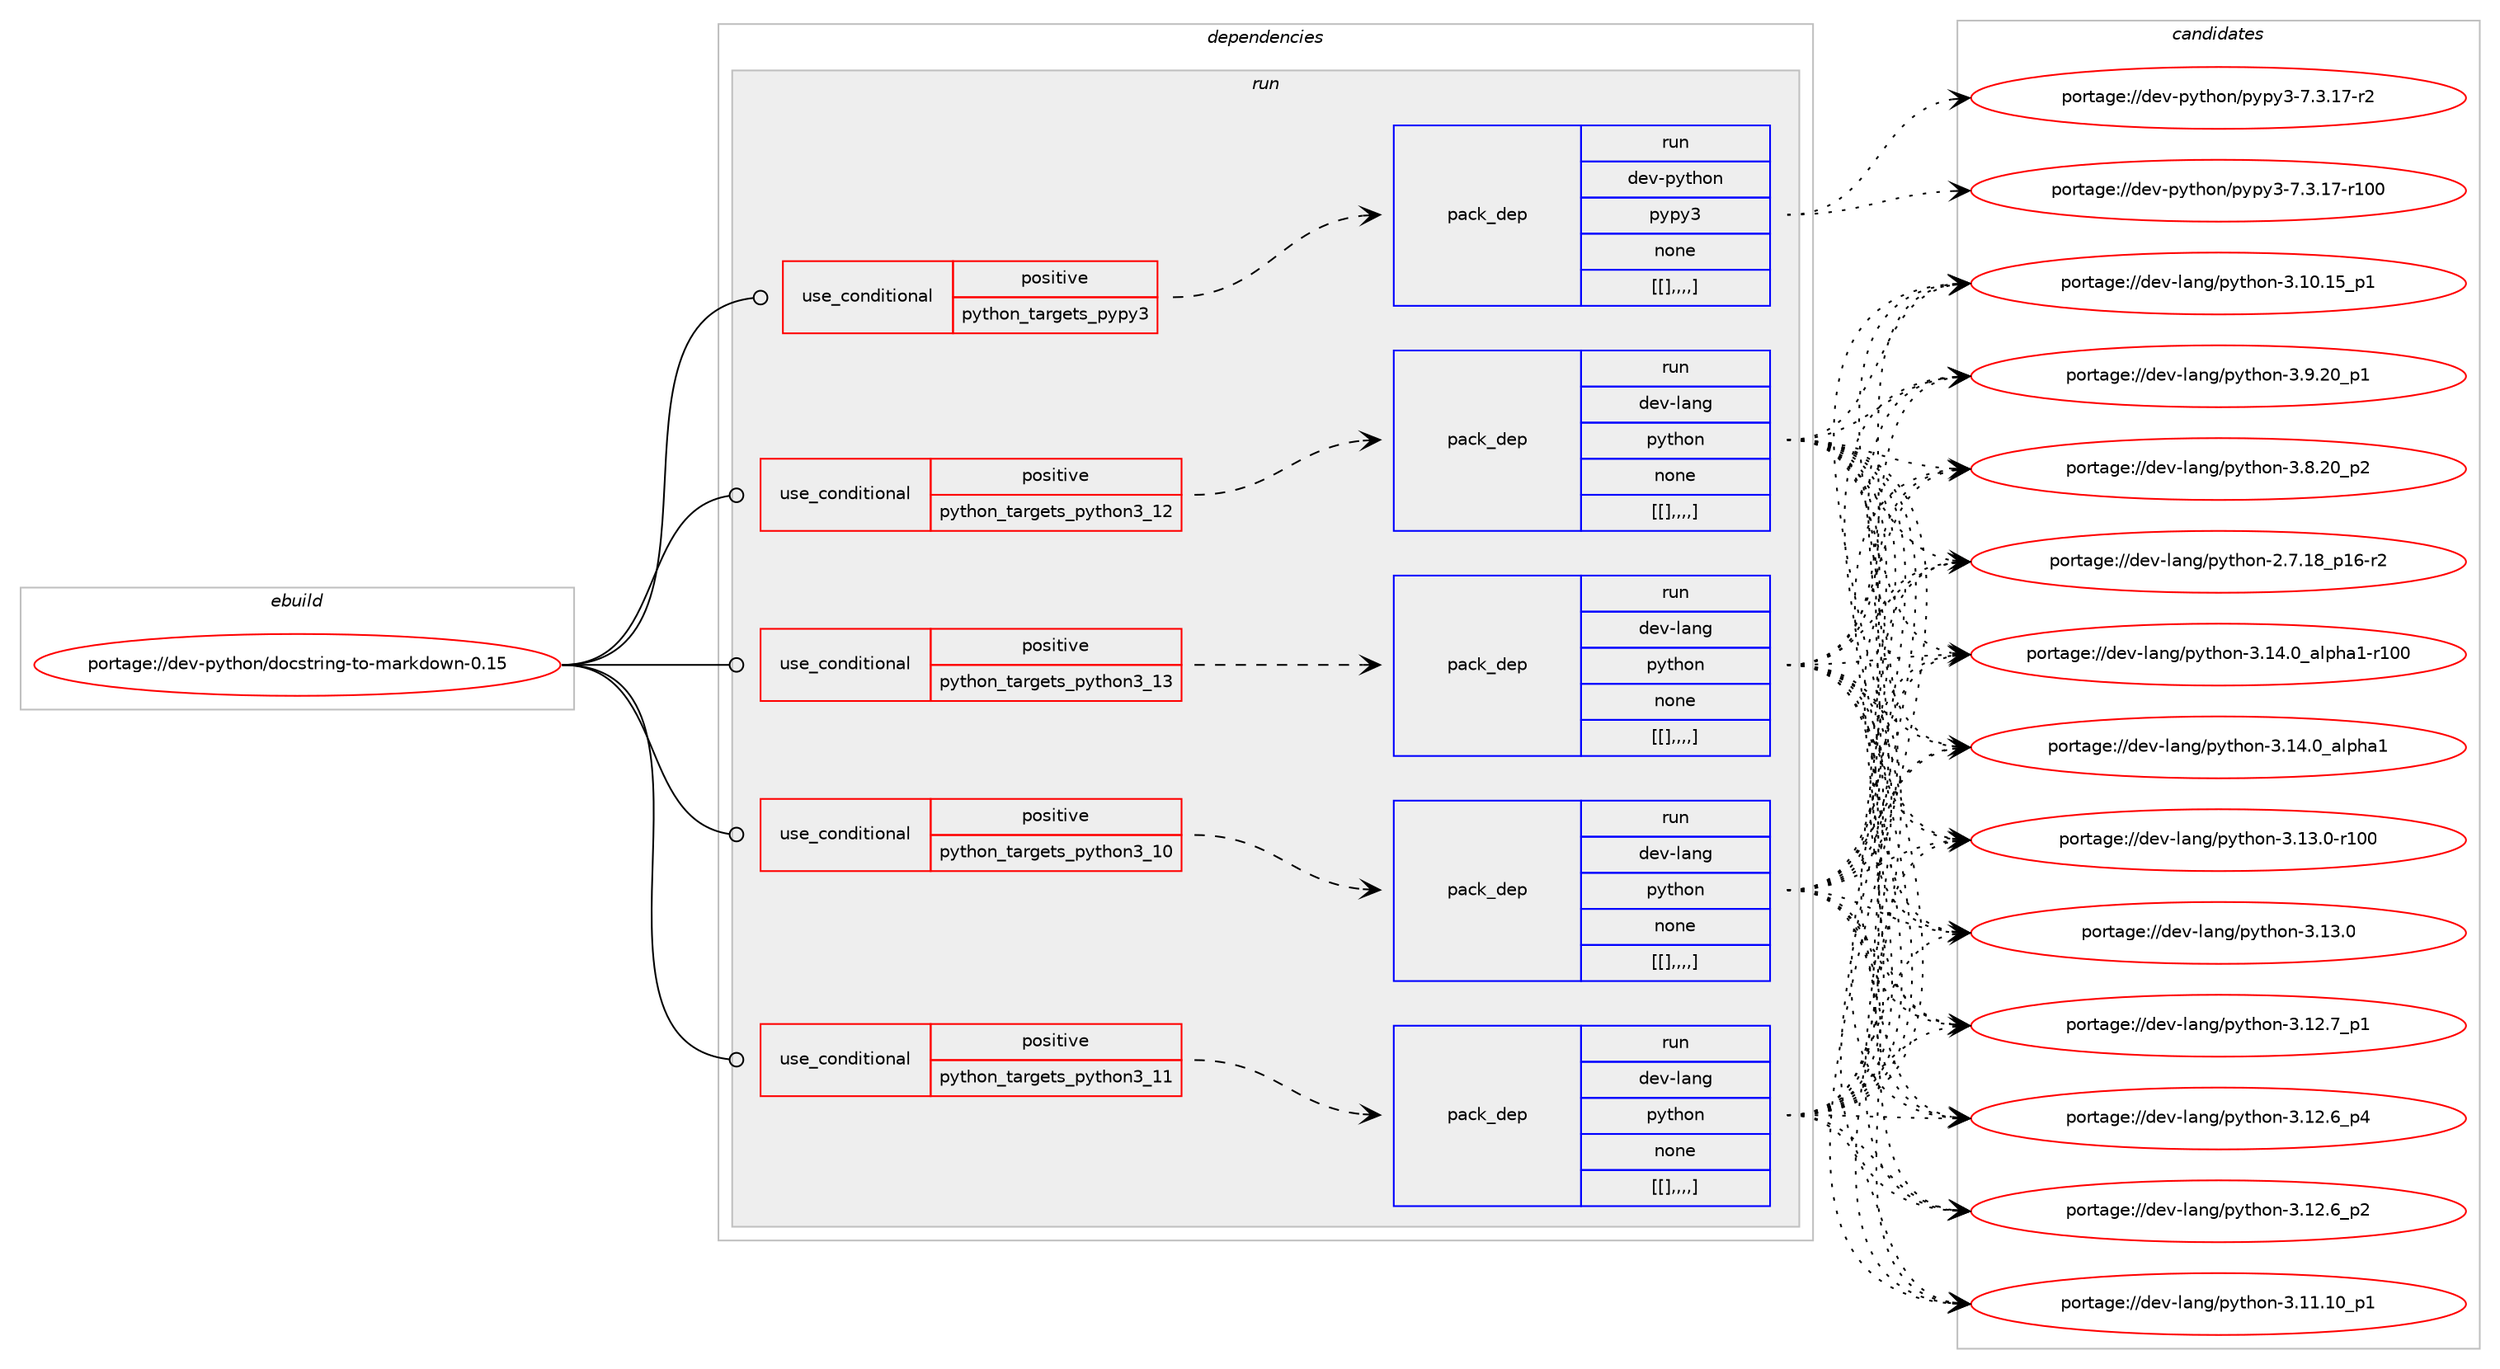 digraph prolog {

# *************
# Graph options
# *************

newrank=true;
concentrate=true;
compound=true;
graph [rankdir=LR,fontname=Helvetica,fontsize=10,ranksep=1.5];#, ranksep=2.5, nodesep=0.2];
edge  [arrowhead=vee];
node  [fontname=Helvetica,fontsize=10];

# **********
# The ebuild
# **********

subgraph cluster_leftcol {
color=gray;
label=<<i>ebuild</i>>;
id [label="portage://dev-python/docstring-to-markdown-0.15", color=red, width=4, href="../dev-python/docstring-to-markdown-0.15.svg"];
}

# ****************
# The dependencies
# ****************

subgraph cluster_midcol {
color=gray;
label=<<i>dependencies</i>>;
subgraph cluster_compile {
fillcolor="#eeeeee";
style=filled;
label=<<i>compile</i>>;
}
subgraph cluster_compileandrun {
fillcolor="#eeeeee";
style=filled;
label=<<i>compile and run</i>>;
}
subgraph cluster_run {
fillcolor="#eeeeee";
style=filled;
label=<<i>run</i>>;
subgraph cond34639 {
dependency151133 [label=<<TABLE BORDER="0" CELLBORDER="1" CELLSPACING="0" CELLPADDING="4"><TR><TD ROWSPAN="3" CELLPADDING="10">use_conditional</TD></TR><TR><TD>positive</TD></TR><TR><TD>python_targets_pypy3</TD></TR></TABLE>>, shape=none, color=red];
subgraph pack115177 {
dependency151164 [label=<<TABLE BORDER="0" CELLBORDER="1" CELLSPACING="0" CELLPADDING="4" WIDTH="220"><TR><TD ROWSPAN="6" CELLPADDING="30">pack_dep</TD></TR><TR><TD WIDTH="110">run</TD></TR><TR><TD>dev-python</TD></TR><TR><TD>pypy3</TD></TR><TR><TD>none</TD></TR><TR><TD>[[],,,,]</TD></TR></TABLE>>, shape=none, color=blue];
}
dependency151133:e -> dependency151164:w [weight=20,style="dashed",arrowhead="vee"];
}
id:e -> dependency151133:w [weight=20,style="solid",arrowhead="odot"];
subgraph cond34687 {
dependency151208 [label=<<TABLE BORDER="0" CELLBORDER="1" CELLSPACING="0" CELLPADDING="4"><TR><TD ROWSPAN="3" CELLPADDING="10">use_conditional</TD></TR><TR><TD>positive</TD></TR><TR><TD>python_targets_python3_10</TD></TR></TABLE>>, shape=none, color=red];
subgraph pack115207 {
dependency151229 [label=<<TABLE BORDER="0" CELLBORDER="1" CELLSPACING="0" CELLPADDING="4" WIDTH="220"><TR><TD ROWSPAN="6" CELLPADDING="30">pack_dep</TD></TR><TR><TD WIDTH="110">run</TD></TR><TR><TD>dev-lang</TD></TR><TR><TD>python</TD></TR><TR><TD>none</TD></TR><TR><TD>[[],,,,]</TD></TR></TABLE>>, shape=none, color=blue];
}
dependency151208:e -> dependency151229:w [weight=20,style="dashed",arrowhead="vee"];
}
id:e -> dependency151208:w [weight=20,style="solid",arrowhead="odot"];
subgraph cond34707 {
dependency151304 [label=<<TABLE BORDER="0" CELLBORDER="1" CELLSPACING="0" CELLPADDING="4"><TR><TD ROWSPAN="3" CELLPADDING="10">use_conditional</TD></TR><TR><TD>positive</TD></TR><TR><TD>python_targets_python3_11</TD></TR></TABLE>>, shape=none, color=red];
subgraph pack115265 {
dependency151306 [label=<<TABLE BORDER="0" CELLBORDER="1" CELLSPACING="0" CELLPADDING="4" WIDTH="220"><TR><TD ROWSPAN="6" CELLPADDING="30">pack_dep</TD></TR><TR><TD WIDTH="110">run</TD></TR><TR><TD>dev-lang</TD></TR><TR><TD>python</TD></TR><TR><TD>none</TD></TR><TR><TD>[[],,,,]</TD></TR></TABLE>>, shape=none, color=blue];
}
dependency151304:e -> dependency151306:w [weight=20,style="dashed",arrowhead="vee"];
}
id:e -> dependency151304:w [weight=20,style="solid",arrowhead="odot"];
subgraph cond34720 {
dependency151334 [label=<<TABLE BORDER="0" CELLBORDER="1" CELLSPACING="0" CELLPADDING="4"><TR><TD ROWSPAN="3" CELLPADDING="10">use_conditional</TD></TR><TR><TD>positive</TD></TR><TR><TD>python_targets_python3_12</TD></TR></TABLE>>, shape=none, color=red];
subgraph pack115289 {
dependency151353 [label=<<TABLE BORDER="0" CELLBORDER="1" CELLSPACING="0" CELLPADDING="4" WIDTH="220"><TR><TD ROWSPAN="6" CELLPADDING="30">pack_dep</TD></TR><TR><TD WIDTH="110">run</TD></TR><TR><TD>dev-lang</TD></TR><TR><TD>python</TD></TR><TR><TD>none</TD></TR><TR><TD>[[],,,,]</TD></TR></TABLE>>, shape=none, color=blue];
}
dependency151334:e -> dependency151353:w [weight=20,style="dashed",arrowhead="vee"];
}
id:e -> dependency151334:w [weight=20,style="solid",arrowhead="odot"];
subgraph cond34743 {
dependency151388 [label=<<TABLE BORDER="0" CELLBORDER="1" CELLSPACING="0" CELLPADDING="4"><TR><TD ROWSPAN="3" CELLPADDING="10">use_conditional</TD></TR><TR><TD>positive</TD></TR><TR><TD>python_targets_python3_13</TD></TR></TABLE>>, shape=none, color=red];
subgraph pack115334 {
dependency151413 [label=<<TABLE BORDER="0" CELLBORDER="1" CELLSPACING="0" CELLPADDING="4" WIDTH="220"><TR><TD ROWSPAN="6" CELLPADDING="30">pack_dep</TD></TR><TR><TD WIDTH="110">run</TD></TR><TR><TD>dev-lang</TD></TR><TR><TD>python</TD></TR><TR><TD>none</TD></TR><TR><TD>[[],,,,]</TD></TR></TABLE>>, shape=none, color=blue];
}
dependency151388:e -> dependency151413:w [weight=20,style="dashed",arrowhead="vee"];
}
id:e -> dependency151388:w [weight=20,style="solid",arrowhead="odot"];
}
}

# **************
# The candidates
# **************

subgraph cluster_choices {
rank=same;
color=gray;
label=<<i>candidates</i>>;

subgraph choice115139 {
color=black;
nodesep=1;
choice100101118451121211161041111104711212111212151455546514649554511450 [label="portage://dev-python/pypy3-7.3.17-r2", color=red, width=4,href="../dev-python/pypy3-7.3.17-r2.svg"];
choice1001011184511212111610411111047112121112121514555465146495545114494848 [label="portage://dev-python/pypy3-7.3.17-r100", color=red, width=4,href="../dev-python/pypy3-7.3.17-r100.svg"];
dependency151164:e -> choice100101118451121211161041111104711212111212151455546514649554511450:w [style=dotted,weight="100"];
dependency151164:e -> choice1001011184511212111610411111047112121112121514555465146495545114494848:w [style=dotted,weight="100"];
}
subgraph choice115145 {
color=black;
nodesep=1;
choice100101118451089711010347112121116104111110455146495246489597108112104974945114494848 [label="portage://dev-lang/python-3.14.0_alpha1-r100", color=red, width=4,href="../dev-lang/python-3.14.0_alpha1-r100.svg"];
choice1001011184510897110103471121211161041111104551464952464895971081121049749 [label="portage://dev-lang/python-3.14.0_alpha1", color=red, width=4,href="../dev-lang/python-3.14.0_alpha1.svg"];
choice1001011184510897110103471121211161041111104551464951464845114494848 [label="portage://dev-lang/python-3.13.0-r100", color=red, width=4,href="../dev-lang/python-3.13.0-r100.svg"];
choice10010111845108971101034711212111610411111045514649514648 [label="portage://dev-lang/python-3.13.0", color=red, width=4,href="../dev-lang/python-3.13.0.svg"];
choice100101118451089711010347112121116104111110455146495046559511249 [label="portage://dev-lang/python-3.12.7_p1", color=red, width=4,href="../dev-lang/python-3.12.7_p1.svg"];
choice100101118451089711010347112121116104111110455146495046549511252 [label="portage://dev-lang/python-3.12.6_p4", color=red, width=4,href="../dev-lang/python-3.12.6_p4.svg"];
choice100101118451089711010347112121116104111110455146495046549511250 [label="portage://dev-lang/python-3.12.6_p2", color=red, width=4,href="../dev-lang/python-3.12.6_p2.svg"];
choice10010111845108971101034711212111610411111045514649494649489511249 [label="portage://dev-lang/python-3.11.10_p1", color=red, width=4,href="../dev-lang/python-3.11.10_p1.svg"];
choice10010111845108971101034711212111610411111045514649484649539511249 [label="portage://dev-lang/python-3.10.15_p1", color=red, width=4,href="../dev-lang/python-3.10.15_p1.svg"];
choice100101118451089711010347112121116104111110455146574650489511249 [label="portage://dev-lang/python-3.9.20_p1", color=red, width=4,href="../dev-lang/python-3.9.20_p1.svg"];
choice100101118451089711010347112121116104111110455146564650489511250 [label="portage://dev-lang/python-3.8.20_p2", color=red, width=4,href="../dev-lang/python-3.8.20_p2.svg"];
choice100101118451089711010347112121116104111110455046554649569511249544511450 [label="portage://dev-lang/python-2.7.18_p16-r2", color=red, width=4,href="../dev-lang/python-2.7.18_p16-r2.svg"];
dependency151229:e -> choice100101118451089711010347112121116104111110455146495246489597108112104974945114494848:w [style=dotted,weight="100"];
dependency151229:e -> choice1001011184510897110103471121211161041111104551464952464895971081121049749:w [style=dotted,weight="100"];
dependency151229:e -> choice1001011184510897110103471121211161041111104551464951464845114494848:w [style=dotted,weight="100"];
dependency151229:e -> choice10010111845108971101034711212111610411111045514649514648:w [style=dotted,weight="100"];
dependency151229:e -> choice100101118451089711010347112121116104111110455146495046559511249:w [style=dotted,weight="100"];
dependency151229:e -> choice100101118451089711010347112121116104111110455146495046549511252:w [style=dotted,weight="100"];
dependency151229:e -> choice100101118451089711010347112121116104111110455146495046549511250:w [style=dotted,weight="100"];
dependency151229:e -> choice10010111845108971101034711212111610411111045514649494649489511249:w [style=dotted,weight="100"];
dependency151229:e -> choice10010111845108971101034711212111610411111045514649484649539511249:w [style=dotted,weight="100"];
dependency151229:e -> choice100101118451089711010347112121116104111110455146574650489511249:w [style=dotted,weight="100"];
dependency151229:e -> choice100101118451089711010347112121116104111110455146564650489511250:w [style=dotted,weight="100"];
dependency151229:e -> choice100101118451089711010347112121116104111110455046554649569511249544511450:w [style=dotted,weight="100"];
}
subgraph choice115201 {
color=black;
nodesep=1;
choice100101118451089711010347112121116104111110455146495246489597108112104974945114494848 [label="portage://dev-lang/python-3.14.0_alpha1-r100", color=red, width=4,href="../dev-lang/python-3.14.0_alpha1-r100.svg"];
choice1001011184510897110103471121211161041111104551464952464895971081121049749 [label="portage://dev-lang/python-3.14.0_alpha1", color=red, width=4,href="../dev-lang/python-3.14.0_alpha1.svg"];
choice1001011184510897110103471121211161041111104551464951464845114494848 [label="portage://dev-lang/python-3.13.0-r100", color=red, width=4,href="../dev-lang/python-3.13.0-r100.svg"];
choice10010111845108971101034711212111610411111045514649514648 [label="portage://dev-lang/python-3.13.0", color=red, width=4,href="../dev-lang/python-3.13.0.svg"];
choice100101118451089711010347112121116104111110455146495046559511249 [label="portage://dev-lang/python-3.12.7_p1", color=red, width=4,href="../dev-lang/python-3.12.7_p1.svg"];
choice100101118451089711010347112121116104111110455146495046549511252 [label="portage://dev-lang/python-3.12.6_p4", color=red, width=4,href="../dev-lang/python-3.12.6_p4.svg"];
choice100101118451089711010347112121116104111110455146495046549511250 [label="portage://dev-lang/python-3.12.6_p2", color=red, width=4,href="../dev-lang/python-3.12.6_p2.svg"];
choice10010111845108971101034711212111610411111045514649494649489511249 [label="portage://dev-lang/python-3.11.10_p1", color=red, width=4,href="../dev-lang/python-3.11.10_p1.svg"];
choice10010111845108971101034711212111610411111045514649484649539511249 [label="portage://dev-lang/python-3.10.15_p1", color=red, width=4,href="../dev-lang/python-3.10.15_p1.svg"];
choice100101118451089711010347112121116104111110455146574650489511249 [label="portage://dev-lang/python-3.9.20_p1", color=red, width=4,href="../dev-lang/python-3.9.20_p1.svg"];
choice100101118451089711010347112121116104111110455146564650489511250 [label="portage://dev-lang/python-3.8.20_p2", color=red, width=4,href="../dev-lang/python-3.8.20_p2.svg"];
choice100101118451089711010347112121116104111110455046554649569511249544511450 [label="portage://dev-lang/python-2.7.18_p16-r2", color=red, width=4,href="../dev-lang/python-2.7.18_p16-r2.svg"];
dependency151306:e -> choice100101118451089711010347112121116104111110455146495246489597108112104974945114494848:w [style=dotted,weight="100"];
dependency151306:e -> choice1001011184510897110103471121211161041111104551464952464895971081121049749:w [style=dotted,weight="100"];
dependency151306:e -> choice1001011184510897110103471121211161041111104551464951464845114494848:w [style=dotted,weight="100"];
dependency151306:e -> choice10010111845108971101034711212111610411111045514649514648:w [style=dotted,weight="100"];
dependency151306:e -> choice100101118451089711010347112121116104111110455146495046559511249:w [style=dotted,weight="100"];
dependency151306:e -> choice100101118451089711010347112121116104111110455146495046549511252:w [style=dotted,weight="100"];
dependency151306:e -> choice100101118451089711010347112121116104111110455146495046549511250:w [style=dotted,weight="100"];
dependency151306:e -> choice10010111845108971101034711212111610411111045514649494649489511249:w [style=dotted,weight="100"];
dependency151306:e -> choice10010111845108971101034711212111610411111045514649484649539511249:w [style=dotted,weight="100"];
dependency151306:e -> choice100101118451089711010347112121116104111110455146574650489511249:w [style=dotted,weight="100"];
dependency151306:e -> choice100101118451089711010347112121116104111110455146564650489511250:w [style=dotted,weight="100"];
dependency151306:e -> choice100101118451089711010347112121116104111110455046554649569511249544511450:w [style=dotted,weight="100"];
}
subgraph choice115290 {
color=black;
nodesep=1;
choice100101118451089711010347112121116104111110455146495246489597108112104974945114494848 [label="portage://dev-lang/python-3.14.0_alpha1-r100", color=red, width=4,href="../dev-lang/python-3.14.0_alpha1-r100.svg"];
choice1001011184510897110103471121211161041111104551464952464895971081121049749 [label="portage://dev-lang/python-3.14.0_alpha1", color=red, width=4,href="../dev-lang/python-3.14.0_alpha1.svg"];
choice1001011184510897110103471121211161041111104551464951464845114494848 [label="portage://dev-lang/python-3.13.0-r100", color=red, width=4,href="../dev-lang/python-3.13.0-r100.svg"];
choice10010111845108971101034711212111610411111045514649514648 [label="portage://dev-lang/python-3.13.0", color=red, width=4,href="../dev-lang/python-3.13.0.svg"];
choice100101118451089711010347112121116104111110455146495046559511249 [label="portage://dev-lang/python-3.12.7_p1", color=red, width=4,href="../dev-lang/python-3.12.7_p1.svg"];
choice100101118451089711010347112121116104111110455146495046549511252 [label="portage://dev-lang/python-3.12.6_p4", color=red, width=4,href="../dev-lang/python-3.12.6_p4.svg"];
choice100101118451089711010347112121116104111110455146495046549511250 [label="portage://dev-lang/python-3.12.6_p2", color=red, width=4,href="../dev-lang/python-3.12.6_p2.svg"];
choice10010111845108971101034711212111610411111045514649494649489511249 [label="portage://dev-lang/python-3.11.10_p1", color=red, width=4,href="../dev-lang/python-3.11.10_p1.svg"];
choice10010111845108971101034711212111610411111045514649484649539511249 [label="portage://dev-lang/python-3.10.15_p1", color=red, width=4,href="../dev-lang/python-3.10.15_p1.svg"];
choice100101118451089711010347112121116104111110455146574650489511249 [label="portage://dev-lang/python-3.9.20_p1", color=red, width=4,href="../dev-lang/python-3.9.20_p1.svg"];
choice100101118451089711010347112121116104111110455146564650489511250 [label="portage://dev-lang/python-3.8.20_p2", color=red, width=4,href="../dev-lang/python-3.8.20_p2.svg"];
choice100101118451089711010347112121116104111110455046554649569511249544511450 [label="portage://dev-lang/python-2.7.18_p16-r2", color=red, width=4,href="../dev-lang/python-2.7.18_p16-r2.svg"];
dependency151353:e -> choice100101118451089711010347112121116104111110455146495246489597108112104974945114494848:w [style=dotted,weight="100"];
dependency151353:e -> choice1001011184510897110103471121211161041111104551464952464895971081121049749:w [style=dotted,weight="100"];
dependency151353:e -> choice1001011184510897110103471121211161041111104551464951464845114494848:w [style=dotted,weight="100"];
dependency151353:e -> choice10010111845108971101034711212111610411111045514649514648:w [style=dotted,weight="100"];
dependency151353:e -> choice100101118451089711010347112121116104111110455146495046559511249:w [style=dotted,weight="100"];
dependency151353:e -> choice100101118451089711010347112121116104111110455146495046549511252:w [style=dotted,weight="100"];
dependency151353:e -> choice100101118451089711010347112121116104111110455146495046549511250:w [style=dotted,weight="100"];
dependency151353:e -> choice10010111845108971101034711212111610411111045514649494649489511249:w [style=dotted,weight="100"];
dependency151353:e -> choice10010111845108971101034711212111610411111045514649484649539511249:w [style=dotted,weight="100"];
dependency151353:e -> choice100101118451089711010347112121116104111110455146574650489511249:w [style=dotted,weight="100"];
dependency151353:e -> choice100101118451089711010347112121116104111110455146564650489511250:w [style=dotted,weight="100"];
dependency151353:e -> choice100101118451089711010347112121116104111110455046554649569511249544511450:w [style=dotted,weight="100"];
}
subgraph choice115330 {
color=black;
nodesep=1;
choice100101118451089711010347112121116104111110455146495246489597108112104974945114494848 [label="portage://dev-lang/python-3.14.0_alpha1-r100", color=red, width=4,href="../dev-lang/python-3.14.0_alpha1-r100.svg"];
choice1001011184510897110103471121211161041111104551464952464895971081121049749 [label="portage://dev-lang/python-3.14.0_alpha1", color=red, width=4,href="../dev-lang/python-3.14.0_alpha1.svg"];
choice1001011184510897110103471121211161041111104551464951464845114494848 [label="portage://dev-lang/python-3.13.0-r100", color=red, width=4,href="../dev-lang/python-3.13.0-r100.svg"];
choice10010111845108971101034711212111610411111045514649514648 [label="portage://dev-lang/python-3.13.0", color=red, width=4,href="../dev-lang/python-3.13.0.svg"];
choice100101118451089711010347112121116104111110455146495046559511249 [label="portage://dev-lang/python-3.12.7_p1", color=red, width=4,href="../dev-lang/python-3.12.7_p1.svg"];
choice100101118451089711010347112121116104111110455146495046549511252 [label="portage://dev-lang/python-3.12.6_p4", color=red, width=4,href="../dev-lang/python-3.12.6_p4.svg"];
choice100101118451089711010347112121116104111110455146495046549511250 [label="portage://dev-lang/python-3.12.6_p2", color=red, width=4,href="../dev-lang/python-3.12.6_p2.svg"];
choice10010111845108971101034711212111610411111045514649494649489511249 [label="portage://dev-lang/python-3.11.10_p1", color=red, width=4,href="../dev-lang/python-3.11.10_p1.svg"];
choice10010111845108971101034711212111610411111045514649484649539511249 [label="portage://dev-lang/python-3.10.15_p1", color=red, width=4,href="../dev-lang/python-3.10.15_p1.svg"];
choice100101118451089711010347112121116104111110455146574650489511249 [label="portage://dev-lang/python-3.9.20_p1", color=red, width=4,href="../dev-lang/python-3.9.20_p1.svg"];
choice100101118451089711010347112121116104111110455146564650489511250 [label="portage://dev-lang/python-3.8.20_p2", color=red, width=4,href="../dev-lang/python-3.8.20_p2.svg"];
choice100101118451089711010347112121116104111110455046554649569511249544511450 [label="portage://dev-lang/python-2.7.18_p16-r2", color=red, width=4,href="../dev-lang/python-2.7.18_p16-r2.svg"];
dependency151413:e -> choice100101118451089711010347112121116104111110455146495246489597108112104974945114494848:w [style=dotted,weight="100"];
dependency151413:e -> choice1001011184510897110103471121211161041111104551464952464895971081121049749:w [style=dotted,weight="100"];
dependency151413:e -> choice1001011184510897110103471121211161041111104551464951464845114494848:w [style=dotted,weight="100"];
dependency151413:e -> choice10010111845108971101034711212111610411111045514649514648:w [style=dotted,weight="100"];
dependency151413:e -> choice100101118451089711010347112121116104111110455146495046559511249:w [style=dotted,weight="100"];
dependency151413:e -> choice100101118451089711010347112121116104111110455146495046549511252:w [style=dotted,weight="100"];
dependency151413:e -> choice100101118451089711010347112121116104111110455146495046549511250:w [style=dotted,weight="100"];
dependency151413:e -> choice10010111845108971101034711212111610411111045514649494649489511249:w [style=dotted,weight="100"];
dependency151413:e -> choice10010111845108971101034711212111610411111045514649484649539511249:w [style=dotted,weight="100"];
dependency151413:e -> choice100101118451089711010347112121116104111110455146574650489511249:w [style=dotted,weight="100"];
dependency151413:e -> choice100101118451089711010347112121116104111110455146564650489511250:w [style=dotted,weight="100"];
dependency151413:e -> choice100101118451089711010347112121116104111110455046554649569511249544511450:w [style=dotted,weight="100"];
}
}

}

